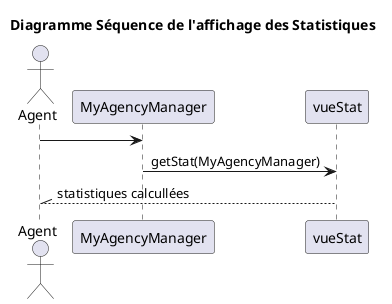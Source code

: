 @startuml

title Diagramme Séquence de l'affichage des Statistiques

actor Agent as A

A -> MyAgencyManager

MyAgencyManager -> vueStat : getStat(MyAgencyManager)

A //-- vueStat : statistiques calcullées

@enduml
